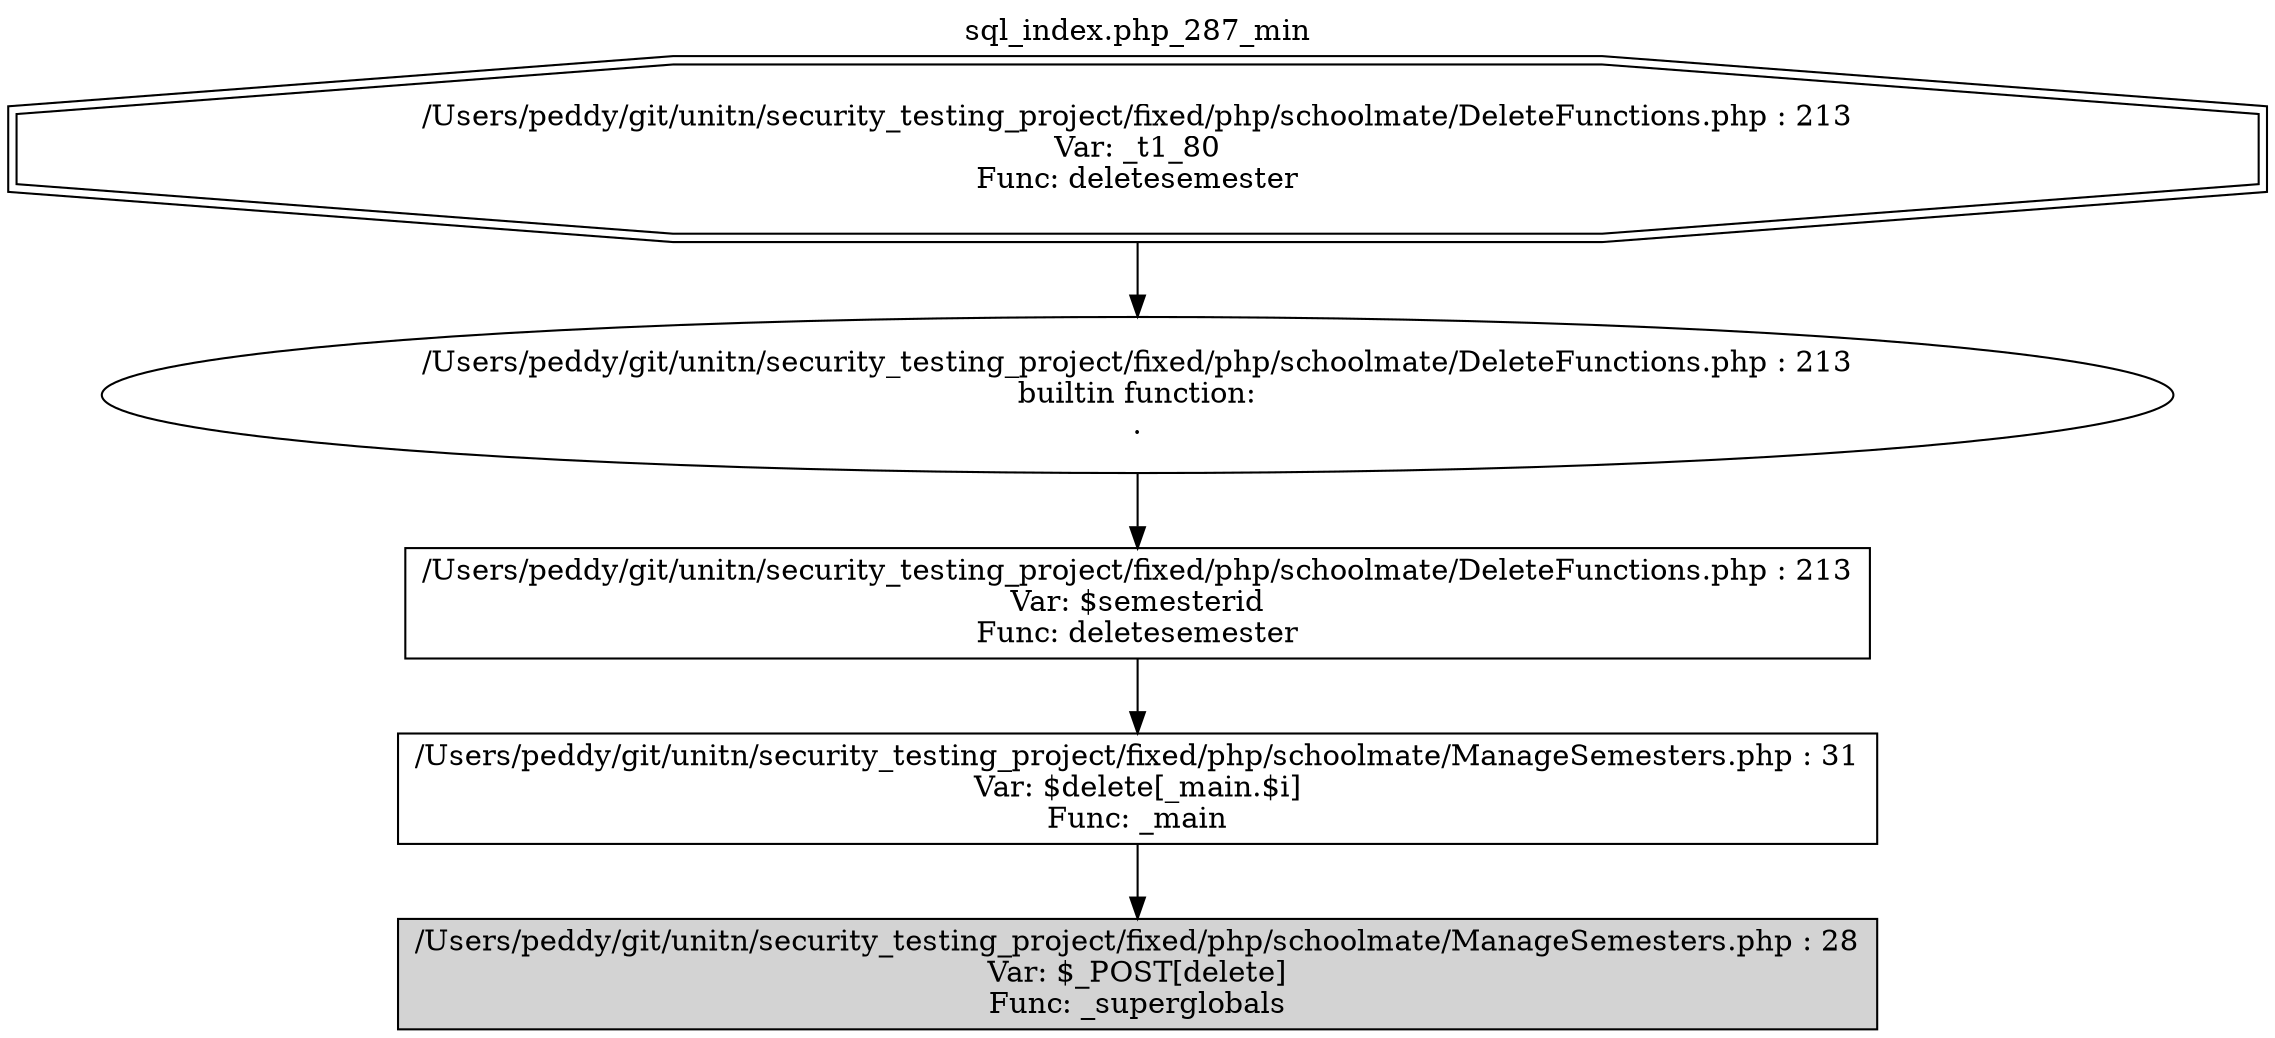 digraph cfg {
  label="sql_index.php_287_min";
  labelloc=t;
  n1 [shape=doubleoctagon, label="/Users/peddy/git/unitn/security_testing_project/fixed/php/schoolmate/DeleteFunctions.php : 213\nVar: _t1_80\nFunc: deletesemester\n"];
  n2 [shape=ellipse, label="/Users/peddy/git/unitn/security_testing_project/fixed/php/schoolmate/DeleteFunctions.php : 213\nbuiltin function:\n.\n"];
  n3 [shape=box, label="/Users/peddy/git/unitn/security_testing_project/fixed/php/schoolmate/DeleteFunctions.php : 213\nVar: $semesterid\nFunc: deletesemester\n"];
  n4 [shape=box, label="/Users/peddy/git/unitn/security_testing_project/fixed/php/schoolmate/ManageSemesters.php : 31\nVar: $delete[_main.$i]\nFunc: _main\n"];
  n5 [shape=box, label="/Users/peddy/git/unitn/security_testing_project/fixed/php/schoolmate/ManageSemesters.php : 28\nVar: $_POST[delete]\nFunc: _superglobals\n",style=filled];
  n1 -> n2;
  n2 -> n3;
  n3 -> n4;
  n4 -> n5;
}
